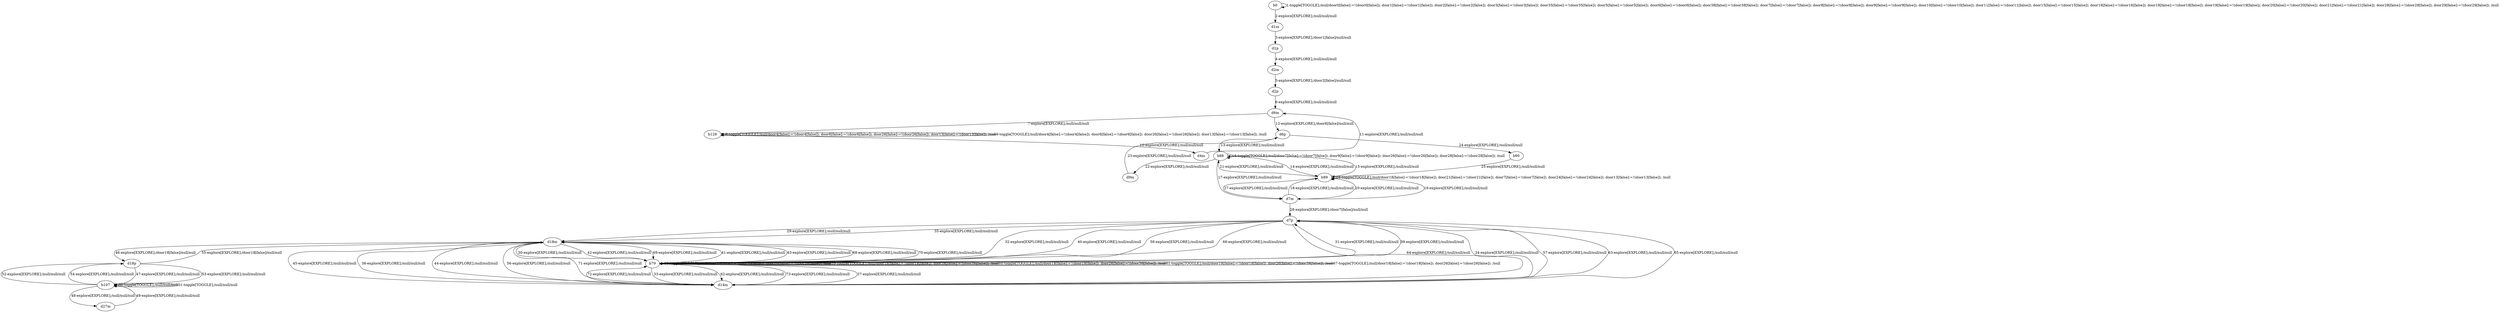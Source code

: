 # Total number of goals covered by this test: 3
# b107 --> b107
# b107 --> d27m
# b107 --> d18p

digraph g {
"b0" -> "b0" [label = "1-toggle[TOGGLE];/null/door0[false]:=!(door0[false]); door1[false]:=!(door1[false]); door2[false]:=!(door2[false]); door3[false]:=!(door3[false]); door35[false]:=!(door35[false]); door5[false]:=!(door5[false]); door6[false]:=!(door6[false]); door38[false]:=!(door38[false]); door7[false]:=!(door7[false]); door8[false]:=!(door8[false]); door9[false]:=!(door9[false]); door10[false]:=!(door10[false]); door11[false]:=!(door11[false]); door15[false]:=!(door15[false]); door16[false]:=!(door16[false]); door18[false]:=!(door18[false]); door19[false]:=!(door19[false]); door20[false]:=!(door20[false]); door21[false]:=!(door21[false]); door28[false]:=!(door28[false]); door29[false]:=!(door29[false]); /null"];
"b0" -> "d1m" [label = "2-explore[EXPLORE];/null/null/null"];
"d1m" -> "d1p" [label = "3-explore[EXPLORE];/door1[false]/null/null"];
"d1p" -> "d2m" [label = "4-explore[EXPLORE];/null/null/null"];
"d2m" -> "d2p" [label = "5-explore[EXPLORE];/door2[false]/null/null"];
"d2p" -> "d6m" [label = "6-explore[EXPLORE];/null/null/null"];
"d6m" -> "b128" [label = "7-explore[EXPLORE];/null/null/null"];
"b128" -> "b128" [label = "8-toggle[TOGGLE];/null/door4[false]:=!(door4[false]); door6[false]:=!(door6[false]); door26[false]:=!(door26[false]); door13[false]:=!(door13[false]); /null"];
"b128" -> "b128" [label = "9-toggle[TOGGLE];/null/door4[false]:=!(door4[false]); door6[false]:=!(door6[false]); door26[false]:=!(door26[false]); door13[false]:=!(door13[false]); /null"];
"b128" -> "d4m" [label = "10-explore[EXPLORE];/null/null/null"];
"d4m" -> "d6m" [label = "11-explore[EXPLORE];/null/null/null"];
"d6m" -> "d6p" [label = "12-explore[EXPLORE];/door6[false]/null/null"];
"d6p" -> "b88" [label = "13-explore[EXPLORE];/null/null/null"];
"b88" -> "b89" [label = "14-explore[EXPLORE];/null/null/null"];
"b89" -> "b88" [label = "15-explore[EXPLORE];/null/null/null"];
"b88" -> "b88" [label = "16-toggle[TOGGLE];/null/door7[false]:=!(door7[false]); door9[false]:=!(door9[false]); door26[false]:=!(door26[false]); door28[false]:=!(door28[false]); /null"];
"b88" -> "d7m" [label = "17-explore[EXPLORE];/null/null/null"];
"d7m" -> "b89" [label = "18-explore[EXPLORE];/null/null/null"];
"b89" -> "d7m" [label = "19-explore[EXPLORE];/null/null/null"];
"d7m" -> "b89" [label = "20-explore[EXPLORE];/null/null/null"];
"b89" -> "b88" [label = "21-explore[EXPLORE];/null/null/null"];
"b88" -> "d9m" [label = "22-explore[EXPLORE];/null/null/null"];
"d9m" -> "d6p" [label = "23-explore[EXPLORE];/null/null/null"];
"d6p" -> "b90" [label = "24-explore[EXPLORE];/null/null/null"];
"b90" -> "b89" [label = "25-explore[EXPLORE];/null/null/null"];
"b89" -> "b89" [label = "26-toggle[TOGGLE];/null/door18[false]:=!(door18[false]); door21[false]:=!(door21[false]); door7[false]:=!(door7[false]); door24[false]:=!(door24[false]); door13[false]:=!(door13[false]); /null"];
"b89" -> "d7m" [label = "27-explore[EXPLORE];/null/null/null"];
"d7m" -> "d7p" [label = "28-explore[EXPLORE];/door7[false]/null/null"];
"d7p" -> "d18m" [label = "29-explore[EXPLORE];/null/null/null"];
"d18m" -> "b79" [label = "30-explore[EXPLORE];/null/null/null"];
"b79" -> "d7p" [label = "31-explore[EXPLORE];/null/null/null"];
"d7p" -> "b79" [label = "32-explore[EXPLORE];/null/null/null"];
"b79" -> "d14m" [label = "33-explore[EXPLORE];/null/null/null"];
"d14m" -> "d7p" [label = "34-explore[EXPLORE];/null/null/null"];
"d7p" -> "d18m" [label = "35-explore[EXPLORE];/null/null/null"];
"d18m" -> "d14m" [label = "36-explore[EXPLORE];/null/null/null"];
"d14m" -> "b79" [label = "37-explore[EXPLORE];/null/null/null"];
"b79" -> "b79" [label = "38-toggle[TOGGLE];/null/door18[false]:=!(door18[false]); door26[false]:=!(door26[false]); /null"];
"b79" -> "d7p" [label = "39-explore[EXPLORE];/null/null/null"];
"d7p" -> "b79" [label = "40-explore[EXPLORE];/null/null/null"];
"b79" -> "d18m" [label = "41-explore[EXPLORE];/null/null/null"];
"d18m" -> "b79" [label = "42-explore[EXPLORE];/null/null/null"];
"b79" -> "d18m" [label = "43-explore[EXPLORE];/null/null/null"];
"d18m" -> "d14m" [label = "44-explore[EXPLORE];/null/null/null"];
"d14m" -> "d18m" [label = "45-explore[EXPLORE];/null/null/null"];
"d18m" -> "d18p" [label = "46-explore[EXPLORE];/door18[false]/null/null"];
"d18p" -> "b107" [label = "47-explore[EXPLORE];/null/null/null"];
"b107" -> "d27m" [label = "48-explore[EXPLORE];/null/null/null"];
"d27m" -> "b107" [label = "49-explore[EXPLORE];/null/null/null"];
"b107" -> "b107" [label = "50-toggle[TOGGLE];/null/null/null"];
"b107" -> "b107" [label = "51-toggle[TOGGLE];/null/null/null"];
"b107" -> "d18p" [label = "52-explore[EXPLORE];/null/null/null"];
"d18p" -> "b107" [label = "53-explore[EXPLORE];/null/null/null"];
"b107" -> "d18p" [label = "54-explore[EXPLORE];/null/null/null"];
"d18p" -> "d18m" [label = "55-explore[EXPLORE];/door18[false]/null/null"];
"d18m" -> "d14m" [label = "56-explore[EXPLORE];/null/null/null"];
"d14m" -> "d7p" [label = "57-explore[EXPLORE];/null/null/null"];
"d7p" -> "b79" [label = "58-explore[EXPLORE];/null/null/null"];
"b79" -> "b79" [label = "59-toggle[TOGGLE];/null/door18[false]:=!(door18[false]); door26[false]:=!(door26[false]); /null"];
"b79" -> "b79" [label = "60-toggle[TOGGLE];/null/door18[false]:=!(door18[false]); door26[false]:=!(door26[false]); /null"];
"b79" -> "b79" [label = "61-toggle[TOGGLE];/null/door18[false]:=!(door18[false]); door26[false]:=!(door26[false]); /null"];
"b79" -> "d14m" [label = "62-explore[EXPLORE];/null/null/null"];
"d14m" -> "d7p" [label = "63-explore[EXPLORE];/null/null/null"];
"d7p" -> "d14m" [label = "64-explore[EXPLORE];/null/null/null"];
"d14m" -> "d7p" [label = "65-explore[EXPLORE];/null/null/null"];
"d7p" -> "b79" [label = "66-explore[EXPLORE];/null/null/null"];
"b79" -> "b79" [label = "67-toggle[TOGGLE];/null/door18[false]:=!(door18[false]); door26[false]:=!(door26[false]); /null"];
"b79" -> "d18m" [label = "68-explore[EXPLORE];/null/null/null"];
"d18m" -> "b79" [label = "69-explore[EXPLORE];/null/null/null"];
"b79" -> "d18m" [label = "70-explore[EXPLORE];/null/null/null"];
"d18m" -> "d14m" [label = "71-explore[EXPLORE];/null/null/null"];
"d14m" -> "b79" [label = "72-explore[EXPLORE];/null/null/null"];
"b79" -> "d14m" [label = "73-explore[EXPLORE];/null/null/null"];
}